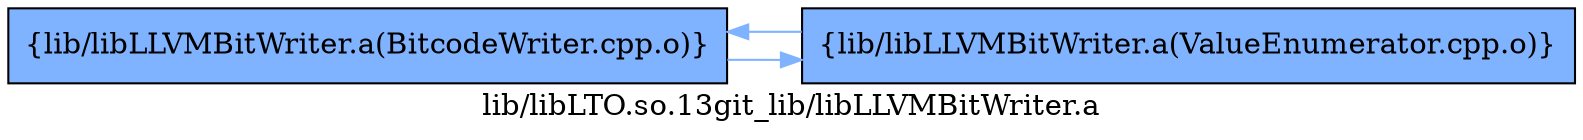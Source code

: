 digraph "lib/libLTO.so.13git_lib/libLLVMBitWriter.a" {
	label="lib/libLTO.so.13git_lib/libLLVMBitWriter.a";
	rankdir=LR;
	{ rank=same; Node0x560eadb4abd8;  }

	Node0x560eadb4abd8 [shape=record,shape=box,group=1,style=filled,fillcolor="0.600000 0.5 1",label="{lib/libLLVMBitWriter.a(BitcodeWriter.cpp.o)}"];
	Node0x560eadb4abd8 -> Node0x560eadb49f58[color="0.600000 0.5 1"];
	Node0x560eadb49f58 [shape=record,shape=box,group=1,style=filled,fillcolor="0.600000 0.5 1",label="{lib/libLLVMBitWriter.a(ValueEnumerator.cpp.o)}"];
	Node0x560eadb49f58 -> Node0x560eadb4abd8[color="0.600000 0.5 1"];
}

